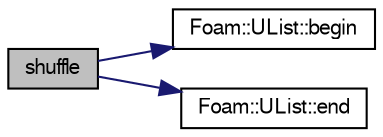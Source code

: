 digraph "shuffle"
{
  bgcolor="transparent";
  edge [fontname="FreeSans",fontsize="10",labelfontname="FreeSans",labelfontsize="10"];
  node [fontname="FreeSans",fontsize="10",shape=record];
  rankdir="LR";
  Node11919 [label="shuffle",height=0.2,width=0.4,color="black", fillcolor="grey75", style="filled", fontcolor="black"];
  Node11919 -> Node11920 [color="midnightblue",fontsize="10",style="solid",fontname="FreeSans"];
  Node11920 [label="Foam::UList::begin",height=0.2,width=0.4,color="black",URL="$a25698.html#a8a0643ef7f391465066f7f07d45ce934",tooltip="Return an iterator to begin traversing the UList. "];
  Node11919 -> Node11921 [color="midnightblue",fontsize="10",style="solid",fontname="FreeSans"];
  Node11921 [label="Foam::UList::end",height=0.2,width=0.4,color="black",URL="$a25698.html#acf5102a998ffca93da588563e2af7413",tooltip="Return an iterator to end traversing the UList. "];
}
